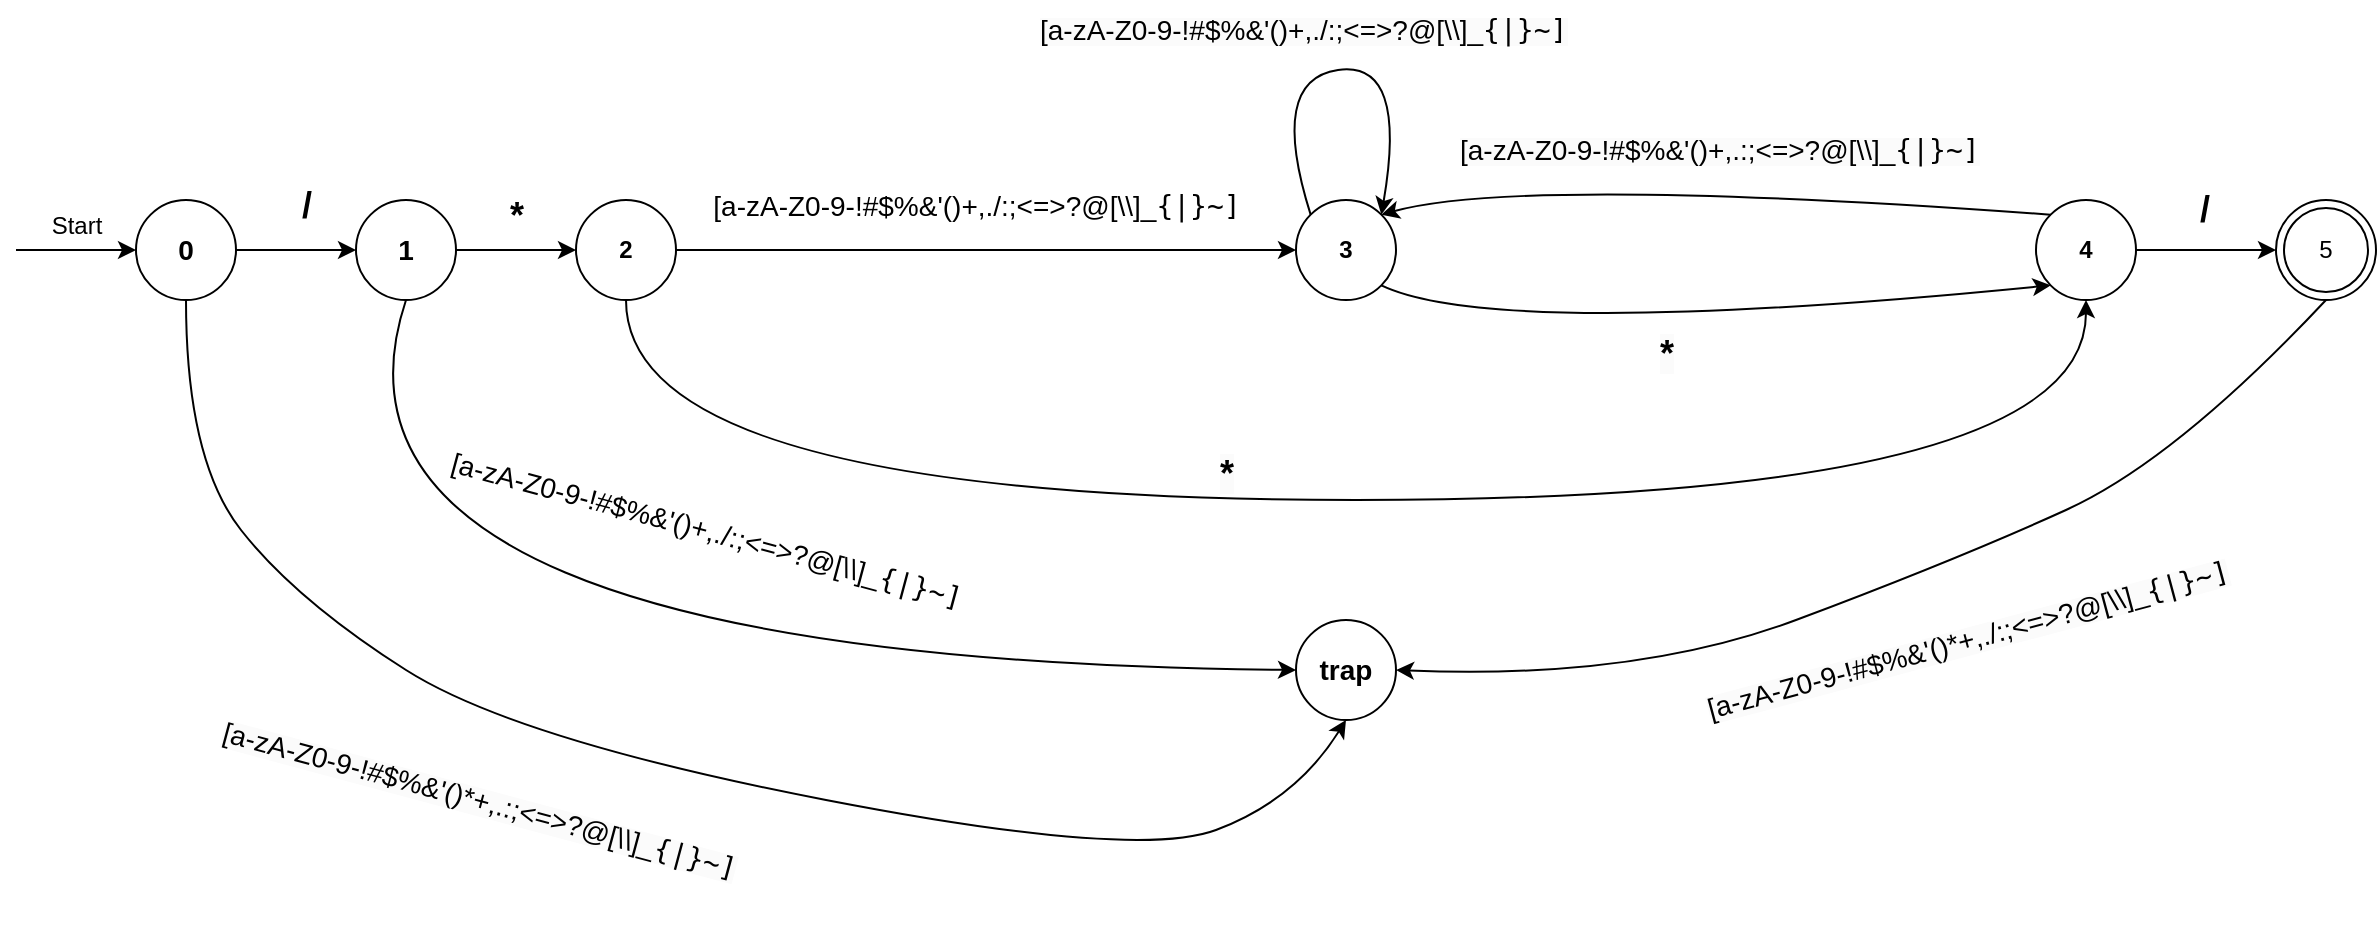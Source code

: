 <mxfile version="24.8.6">
  <diagram name="Page-1" id="bpim2FsbRQl-MeQw2oX1">
    <mxGraphModel dx="1434" dy="764" grid="1" gridSize="10" guides="1" tooltips="1" connect="1" arrows="1" fold="1" page="1" pageScale="1" pageWidth="827" pageHeight="1169" math="0" shadow="0">
      <root>
        <mxCell id="0" />
        <mxCell id="1" parent="0" />
        <mxCell id="_ftLBjnjTZmpUto3gGOd-8" style="edgeStyle=orthogonalEdgeStyle;rounded=0;orthogonalLoop=1;jettySize=auto;html=1;exitX=1;exitY=0.5;exitDx=0;exitDy=0;entryX=0;entryY=0.5;entryDx=0;entryDy=0;" edge="1" parent="1" source="kSKzc5L-iOCtn9OYDM2w-1" target="_ftLBjnjTZmpUto3gGOd-7">
          <mxGeometry relative="1" as="geometry" />
        </mxCell>
        <mxCell id="kSKzc5L-iOCtn9OYDM2w-1" value="&lt;b&gt;&lt;font style=&quot;font-size: 14px;&quot;&gt;0&lt;/font&gt;&lt;/b&gt;" style="ellipse;whiteSpace=wrap;html=1;aspect=fixed;" parent="1" vertex="1">
          <mxGeometry x="80" y="220" width="50" height="50" as="geometry" />
        </mxCell>
        <mxCell id="kSKzc5L-iOCtn9OYDM2w-2" value="" style="endArrow=classic;html=1;rounded=0;entryX=0;entryY=0.5;entryDx=0;entryDy=0;" parent="1" target="kSKzc5L-iOCtn9OYDM2w-1" edge="1">
          <mxGeometry width="50" height="50" relative="1" as="geometry">
            <mxPoint x="20" y="245" as="sourcePoint" />
            <mxPoint x="50" y="220" as="targetPoint" />
          </mxGeometry>
        </mxCell>
        <mxCell id="kSKzc5L-iOCtn9OYDM2w-9" style="edgeStyle=orthogonalEdgeStyle;rounded=0;orthogonalLoop=1;jettySize=auto;html=1;exitX=1;exitY=0.5;exitDx=0;exitDy=0;entryX=0;entryY=0.5;entryDx=0;entryDy=0;" parent="1" source="kSKzc5L-iOCtn9OYDM2w-4" target="kSKzc5L-iOCtn9OYDM2w-8" edge="1">
          <mxGeometry relative="1" as="geometry" />
        </mxCell>
        <mxCell id="_ftLBjnjTZmpUto3gGOd-12" style="edgeStyle=orthogonalEdgeStyle;rounded=0;orthogonalLoop=1;jettySize=auto;html=1;exitX=0.5;exitY=1;exitDx=0;exitDy=0;entryX=0.5;entryY=1;entryDx=0;entryDy=0;curved=1;" edge="1" parent="1" source="kSKzc5L-iOCtn9OYDM2w-4" target="kSKzc5L-iOCtn9OYDM2w-14">
          <mxGeometry relative="1" as="geometry">
            <Array as="points">
              <mxPoint x="325" y="370" />
              <mxPoint x="1055" y="370" />
            </Array>
          </mxGeometry>
        </mxCell>
        <mxCell id="kSKzc5L-iOCtn9OYDM2w-4" value="&lt;b&gt;2&lt;/b&gt;" style="ellipse;whiteSpace=wrap;html=1;aspect=fixed;" parent="1" vertex="1">
          <mxGeometry x="300" y="220" width="50" height="50" as="geometry" />
        </mxCell>
        <mxCell id="kSKzc5L-iOCtn9OYDM2w-6" value="&lt;b style=&quot;font-size: 18px;&quot;&gt;/&lt;/b&gt;" style="text;html=1;align=center;verticalAlign=middle;resizable=0;points=[];autosize=1;strokeColor=none;fillColor=none;" parent="1" vertex="1">
          <mxGeometry x="150" y="203" width="30" height="40" as="geometry" />
        </mxCell>
        <mxCell id="kSKzc5L-iOCtn9OYDM2w-7" value="Start" style="text;html=1;align=center;verticalAlign=middle;resizable=0;points=[];autosize=1;strokeColor=none;fillColor=none;" parent="1" vertex="1">
          <mxGeometry x="25" y="218" width="50" height="30" as="geometry" />
        </mxCell>
        <mxCell id="kSKzc5L-iOCtn9OYDM2w-8" value="&lt;b&gt;3&lt;/b&gt;" style="ellipse;whiteSpace=wrap;html=1;aspect=fixed;" parent="1" vertex="1">
          <mxGeometry x="660" y="220" width="50" height="50" as="geometry" />
        </mxCell>
        <mxCell id="kSKzc5L-iOCtn9OYDM2w-10" value="&lt;font style=&quot;font-size: 14px;&quot;&gt;[a-zA-Z0-9-!#$%&amp;amp;&#39;()+,./:;&amp;lt;=&amp;gt;?@[\\\]_&lt;code&gt;{|}~]&lt;/code&gt;&lt;/font&gt;" style="text;html=1;align=center;verticalAlign=middle;resizable=0;points=[];autosize=1;strokeColor=none;fillColor=none;" parent="1" vertex="1">
          <mxGeometry x="355" y="208" width="290" height="30" as="geometry" />
        </mxCell>
        <mxCell id="kSKzc5L-iOCtn9OYDM2w-11" value="&lt;b&gt;&lt;font style=&quot;font-size: 14px;&quot;&gt;trap&lt;/font&gt;&lt;/b&gt;" style="ellipse;whiteSpace=wrap;html=1;aspect=fixed;" parent="1" vertex="1">
          <mxGeometry x="660" y="430" width="50" height="50" as="geometry" />
        </mxCell>
        <mxCell id="kSKzc5L-iOCtn9OYDM2w-12" value="" style="curved=1;endArrow=classic;html=1;rounded=0;entryX=0;entryY=0.5;entryDx=0;entryDy=0;exitX=0.5;exitY=1;exitDx=0;exitDy=0;" parent="1" source="_ftLBjnjTZmpUto3gGOd-7" target="kSKzc5L-iOCtn9OYDM2w-11" edge="1">
          <mxGeometry width="50" height="50" relative="1" as="geometry">
            <mxPoint x="80" y="380.0" as="sourcePoint" />
            <mxPoint x="75" y="420" as="targetPoint" />
            <Array as="points">
              <mxPoint x="155" y="450" />
            </Array>
          </mxGeometry>
        </mxCell>
        <mxCell id="kSKzc5L-iOCtn9OYDM2w-13" value="&lt;span style=&quot;forced-color-adjust: none; color: rgb(0, 0, 0); font-family: Helvetica; font-size: 12px; font-style: normal; font-variant-ligatures: normal; font-variant-caps: normal; letter-spacing: normal; orphans: 2; text-align: center; text-indent: 0px; text-transform: none; widows: 2; word-spacing: 0px; -webkit-text-stroke-width: 0px; white-space: nowrap; background-color: rgb(251, 251, 251); text-decoration-thickness: initial; text-decoration-style: initial; text-decoration-color: initial;&quot;&gt;&lt;font style=&quot;forced-color-adjust: none; font-size: 14px;&quot;&gt;[a-zA-Z0-9-!#$%&amp;amp;&#39;()*+,.:;&amp;lt;=&amp;gt;?@[\\\]_&lt;code style=&quot;forced-color-adjust: none;&quot;&gt;{|}~]&lt;/code&gt;&lt;/font&gt;&lt;/span&gt;" style="text;whiteSpace=wrap;html=1;rotation=15;" parent="1" vertex="1">
          <mxGeometry x="115" y="510" width="310" height="40" as="geometry" />
        </mxCell>
        <mxCell id="_ftLBjnjTZmpUto3gGOd-4" style="edgeStyle=orthogonalEdgeStyle;rounded=0;orthogonalLoop=1;jettySize=auto;html=1;exitX=1;exitY=0.5;exitDx=0;exitDy=0;" edge="1" parent="1" source="kSKzc5L-iOCtn9OYDM2w-14" target="_ftLBjnjTZmpUto3gGOd-3">
          <mxGeometry relative="1" as="geometry" />
        </mxCell>
        <mxCell id="kSKzc5L-iOCtn9OYDM2w-14" value="&lt;b&gt;4&lt;/b&gt;" style="ellipse;whiteSpace=wrap;html=1;aspect=fixed;" parent="1" vertex="1">
          <mxGeometry x="1030" y="220" width="50" height="50" as="geometry" />
        </mxCell>
        <mxCell id="kSKzc5L-iOCtn9OYDM2w-18" value="" style="curved=1;endArrow=classic;html=1;rounded=0;entryX=1;entryY=0;entryDx=0;entryDy=0;exitX=0;exitY=0;exitDx=0;exitDy=0;" parent="1" source="kSKzc5L-iOCtn9OYDM2w-8" target="kSKzc5L-iOCtn9OYDM2w-8" edge="1">
          <mxGeometry width="50" height="50" relative="1" as="geometry">
            <mxPoint x="646" y="150" as="sourcePoint" />
            <mxPoint x="696" y="100" as="targetPoint" />
            <Array as="points">
              <mxPoint x="646" y="160" />
              <mxPoint x="716" y="150" />
            </Array>
          </mxGeometry>
        </mxCell>
        <mxCell id="kSKzc5L-iOCtn9OYDM2w-19" value="&lt;span style=&quot;forced-color-adjust: none; color: rgb(0, 0, 0); font-family: Helvetica; font-size: 12px; font-style: normal; font-variant-ligatures: normal; font-variant-caps: normal; letter-spacing: normal; orphans: 2; text-align: center; text-indent: 0px; text-transform: none; widows: 2; word-spacing: 0px; -webkit-text-stroke-width: 0px; white-space: nowrap; background-color: rgb(251, 251, 251); text-decoration-thickness: initial; text-decoration-style: initial; text-decoration-color: initial;&quot;&gt;&lt;font style=&quot;forced-color-adjust: none; font-size: 14px;&quot;&gt;[a-zA-Z0-9-!#$%&amp;amp;&#39;()+,./:;&amp;lt;=&amp;gt;?@[\\\]_&lt;code style=&quot;forced-color-adjust: none;&quot;&gt;{|}~]&lt;/code&gt;&lt;/font&gt;&lt;/span&gt;" style="text;whiteSpace=wrap;html=1;" parent="1" vertex="1">
          <mxGeometry x="530" y="120" width="310" height="40" as="geometry" />
        </mxCell>
        <mxCell id="kSKzc5L-iOCtn9OYDM2w-22" value="&lt;span style=&quot;forced-color-adjust: none; color: rgb(0, 0, 0); font-family: Helvetica; font-size: 12px; font-style: normal; font-variant-ligatures: normal; font-variant-caps: normal; letter-spacing: normal; orphans: 2; text-indent: 0px; text-transform: none; widows: 2; word-spacing: 0px; -webkit-text-stroke-width: 0px; white-space: nowrap; text-decoration-thickness: initial; text-decoration-style: initial; text-decoration-color: initial; text-align: center; background-color: rgb(251, 251, 251);&quot;&gt;&lt;font style=&quot;forced-color-adjust: none; font-size: 14px;&quot;&gt;[a-zA-Z0-9-!#$%&amp;amp;&#39;()*+,./:;&amp;lt;=&amp;gt;?@[\\\]_&lt;code style=&quot;forced-color-adjust: none;&quot;&gt;{|}~]&lt;/code&gt;&lt;/font&gt;&lt;/span&gt;" style="text;whiteSpace=wrap;html=1;rotation=-15;" parent="1" vertex="1">
          <mxGeometry x="860" y="420" width="310" height="40" as="geometry" />
        </mxCell>
        <mxCell id="_ftLBjnjTZmpUto3gGOd-3" value="5" style="ellipse;shape=doubleEllipse;whiteSpace=wrap;html=1;aspect=fixed;" vertex="1" parent="1">
          <mxGeometry x="1150" y="220" width="50" height="50" as="geometry" />
        </mxCell>
        <mxCell id="_ftLBjnjTZmpUto3gGOd-5" value="&lt;font size=&quot;1&quot;&gt;&lt;b style=&quot;font-size: 18px;&quot;&gt;/&lt;/b&gt;&lt;/font&gt;" style="text;whiteSpace=wrap;html=1;" vertex="1" parent="1">
          <mxGeometry x="1110" y="208" width="50" height="50" as="geometry" />
        </mxCell>
        <mxCell id="_ftLBjnjTZmpUto3gGOd-9" style="edgeStyle=orthogonalEdgeStyle;rounded=0;orthogonalLoop=1;jettySize=auto;html=1;exitX=1;exitY=0.5;exitDx=0;exitDy=0;" edge="1" parent="1" source="_ftLBjnjTZmpUto3gGOd-7" target="kSKzc5L-iOCtn9OYDM2w-4">
          <mxGeometry relative="1" as="geometry" />
        </mxCell>
        <mxCell id="_ftLBjnjTZmpUto3gGOd-7" value="&lt;b&gt;&lt;font style=&quot;font-size: 14px;&quot;&gt;1&lt;/font&gt;&lt;/b&gt;" style="ellipse;whiteSpace=wrap;html=1;aspect=fixed;" vertex="1" parent="1">
          <mxGeometry x="190" y="220" width="50" height="50" as="geometry" />
        </mxCell>
        <mxCell id="_ftLBjnjTZmpUto3gGOd-10" value="&lt;font style=&quot;font-size: 18px;&quot;&gt;&lt;b&gt;*&lt;/b&gt;&lt;/font&gt;" style="text;html=1;align=center;verticalAlign=middle;resizable=0;points=[];autosize=1;strokeColor=none;fillColor=none;" vertex="1" parent="1">
          <mxGeometry x="255" y="208" width="30" height="40" as="geometry" />
        </mxCell>
        <mxCell id="_ftLBjnjTZmpUto3gGOd-13" value="&lt;b style=&quot;forced-color-adjust: none; color: rgb(0, 0, 0); font-family: Helvetica; font-size: 18px; font-style: normal; font-variant-ligatures: normal; font-variant-caps: normal; letter-spacing: normal; orphans: 2; text-align: center; text-indent: 0px; text-transform: none; widows: 2; word-spacing: 0px; -webkit-text-stroke-width: 0px; white-space: nowrap; background-color: rgb(251, 251, 251); text-decoration-thickness: initial; text-decoration-style: initial; text-decoration-color: initial;&quot;&gt;*&lt;/b&gt;" style="text;whiteSpace=wrap;html=1;" vertex="1" parent="1">
          <mxGeometry x="620" y="340" width="50" height="50" as="geometry" />
        </mxCell>
        <mxCell id="_ftLBjnjTZmpUto3gGOd-21" value="" style="curved=1;endArrow=classic;html=1;rounded=0;entryX=0;entryY=1;entryDx=0;entryDy=0;exitX=1;exitY=1;exitDx=0;exitDy=0;" edge="1" parent="1" source="kSKzc5L-iOCtn9OYDM2w-8" target="kSKzc5L-iOCtn9OYDM2w-14">
          <mxGeometry width="50" height="50" relative="1" as="geometry">
            <mxPoint x="730" y="320" as="sourcePoint" />
            <mxPoint x="780" y="270" as="targetPoint" />
            <Array as="points">
              <mxPoint x="760" y="290" />
            </Array>
          </mxGeometry>
        </mxCell>
        <mxCell id="_ftLBjnjTZmpUto3gGOd-22" value="" style="curved=1;endArrow=classic;html=1;rounded=0;entryX=1;entryY=0;entryDx=0;entryDy=0;exitX=0;exitY=0;exitDx=0;exitDy=0;" edge="1" parent="1" source="kSKzc5L-iOCtn9OYDM2w-14" target="kSKzc5L-iOCtn9OYDM2w-8">
          <mxGeometry width="50" height="50" relative="1" as="geometry">
            <mxPoint x="830.0" y="235.0" as="sourcePoint" />
            <mxPoint x="699.0" y="235.0" as="targetPoint" />
            <Array as="points">
              <mxPoint x="773.0" y="208.0" />
            </Array>
          </mxGeometry>
        </mxCell>
        <mxCell id="_ftLBjnjTZmpUto3gGOd-23" value="" style="curved=1;endArrow=classic;html=1;rounded=0;entryX=1;entryY=0.5;entryDx=0;entryDy=0;exitX=0.5;exitY=1;exitDx=0;exitDy=0;" edge="1" parent="1" source="_ftLBjnjTZmpUto3gGOd-3" target="kSKzc5L-iOCtn9OYDM2w-11">
          <mxGeometry width="50" height="50" relative="1" as="geometry">
            <mxPoint x="830" y="510" as="sourcePoint" />
            <mxPoint x="780" y="460" as="targetPoint" />
            <Array as="points">
              <mxPoint x="1100" y="350" />
              <mxPoint x="990" y="400" />
              <mxPoint x="830" y="460" />
            </Array>
          </mxGeometry>
        </mxCell>
        <mxCell id="_ftLBjnjTZmpUto3gGOd-25" value="" style="curved=1;endArrow=classic;html=1;rounded=0;entryX=0.5;entryY=1;entryDx=0;entryDy=0;exitX=0.5;exitY=1;exitDx=0;exitDy=0;" edge="1" parent="1" source="kSKzc5L-iOCtn9OYDM2w-1" target="kSKzc5L-iOCtn9OYDM2w-11">
          <mxGeometry width="50" height="50" relative="1" as="geometry">
            <mxPoint x="280" y="540" as="sourcePoint" />
            <mxPoint x="330" y="490" as="targetPoint" />
            <Array as="points">
              <mxPoint x="105" y="350" />
              <mxPoint x="160" y="420" />
              <mxPoint x="270" y="490" />
              <mxPoint x="580" y="550" />
              <mxPoint x="660" y="520" />
            </Array>
          </mxGeometry>
        </mxCell>
        <mxCell id="_ftLBjnjTZmpUto3gGOd-26" value="&lt;b style=&quot;forced-color-adjust: none; color: rgb(0, 0, 0); font-family: Helvetica; font-size: 18px; font-style: normal; font-variant-ligatures: normal; font-variant-caps: normal; letter-spacing: normal; orphans: 2; text-align: center; text-indent: 0px; text-transform: none; widows: 2; word-spacing: 0px; -webkit-text-stroke-width: 0px; white-space: nowrap; background-color: rgb(251, 251, 251); text-decoration-thickness: initial; text-decoration-style: initial; text-decoration-color: initial;&quot;&gt;*&lt;/b&gt;" style="text;whiteSpace=wrap;html=1;" vertex="1" parent="1">
          <mxGeometry x="840" y="280" width="50" height="50" as="geometry" />
        </mxCell>
        <mxCell id="_ftLBjnjTZmpUto3gGOd-27" value="&lt;span style=&quot;forced-color-adjust: none; color: rgb(0, 0, 0); font-family: Helvetica; font-size: 12px; font-style: normal; font-variant-ligatures: normal; font-variant-caps: normal; letter-spacing: normal; orphans: 2; text-align: center; text-indent: 0px; text-transform: none; widows: 2; word-spacing: 0px; -webkit-text-stroke-width: 0px; white-space: nowrap; background-color: rgb(251, 251, 251); text-decoration-thickness: initial; text-decoration-style: initial; text-decoration-color: initial;&quot;&gt;&lt;font style=&quot;forced-color-adjust: none; font-size: 14px;&quot;&gt;[a-zA-Z0-9-!#$%&amp;amp;&#39;()+,.:;&amp;lt;=&amp;gt;?@[\\\]_&lt;code style=&quot;forced-color-adjust: none;&quot;&gt;{|}~]&lt;/code&gt;&lt;/font&gt;&lt;/span&gt;" style="text;whiteSpace=wrap;html=1;" vertex="1" parent="1">
          <mxGeometry x="740" y="180" width="310" height="40" as="geometry" />
        </mxCell>
        <mxCell id="_ftLBjnjTZmpUto3gGOd-28" value="&lt;font style=&quot;font-size: 14px;&quot;&gt;[a-zA-Z0-9-!#$%&amp;amp;&#39;()+,./:;&amp;lt;=&amp;gt;?@[\\\]_&lt;code&gt;{|}~]&lt;/code&gt;&lt;/font&gt;" style="text;html=1;align=center;verticalAlign=middle;resizable=0;points=[];autosize=1;strokeColor=none;fillColor=none;rotation=15;" vertex="1" parent="1">
          <mxGeometry x="220" y="370" width="290" height="30" as="geometry" />
        </mxCell>
      </root>
    </mxGraphModel>
  </diagram>
</mxfile>
